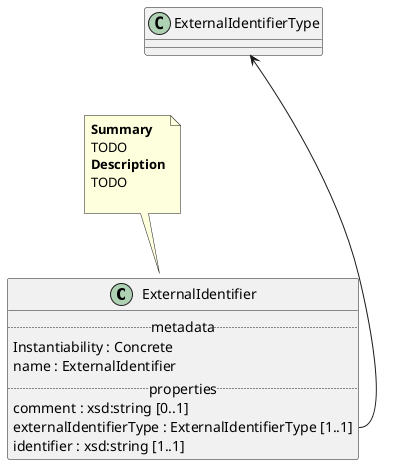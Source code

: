 @startuml
class ExternalIdentifier {
.. metadata ..
    Instantiability : Concrete
    name : ExternalIdentifier
.. properties ..
    comment : xsd:string [0..1]
    externalIdentifierType : ExternalIdentifierType [1..1]
    identifier : xsd:string [1..1]
}
note top of ExternalIdentifier
<b>Summary</b>
TODO
<b>Description</b>
TODO

end note
"ExternalIdentifierType" <--- "ExternalIdentifier::externalIdentifierType"
@enduml

